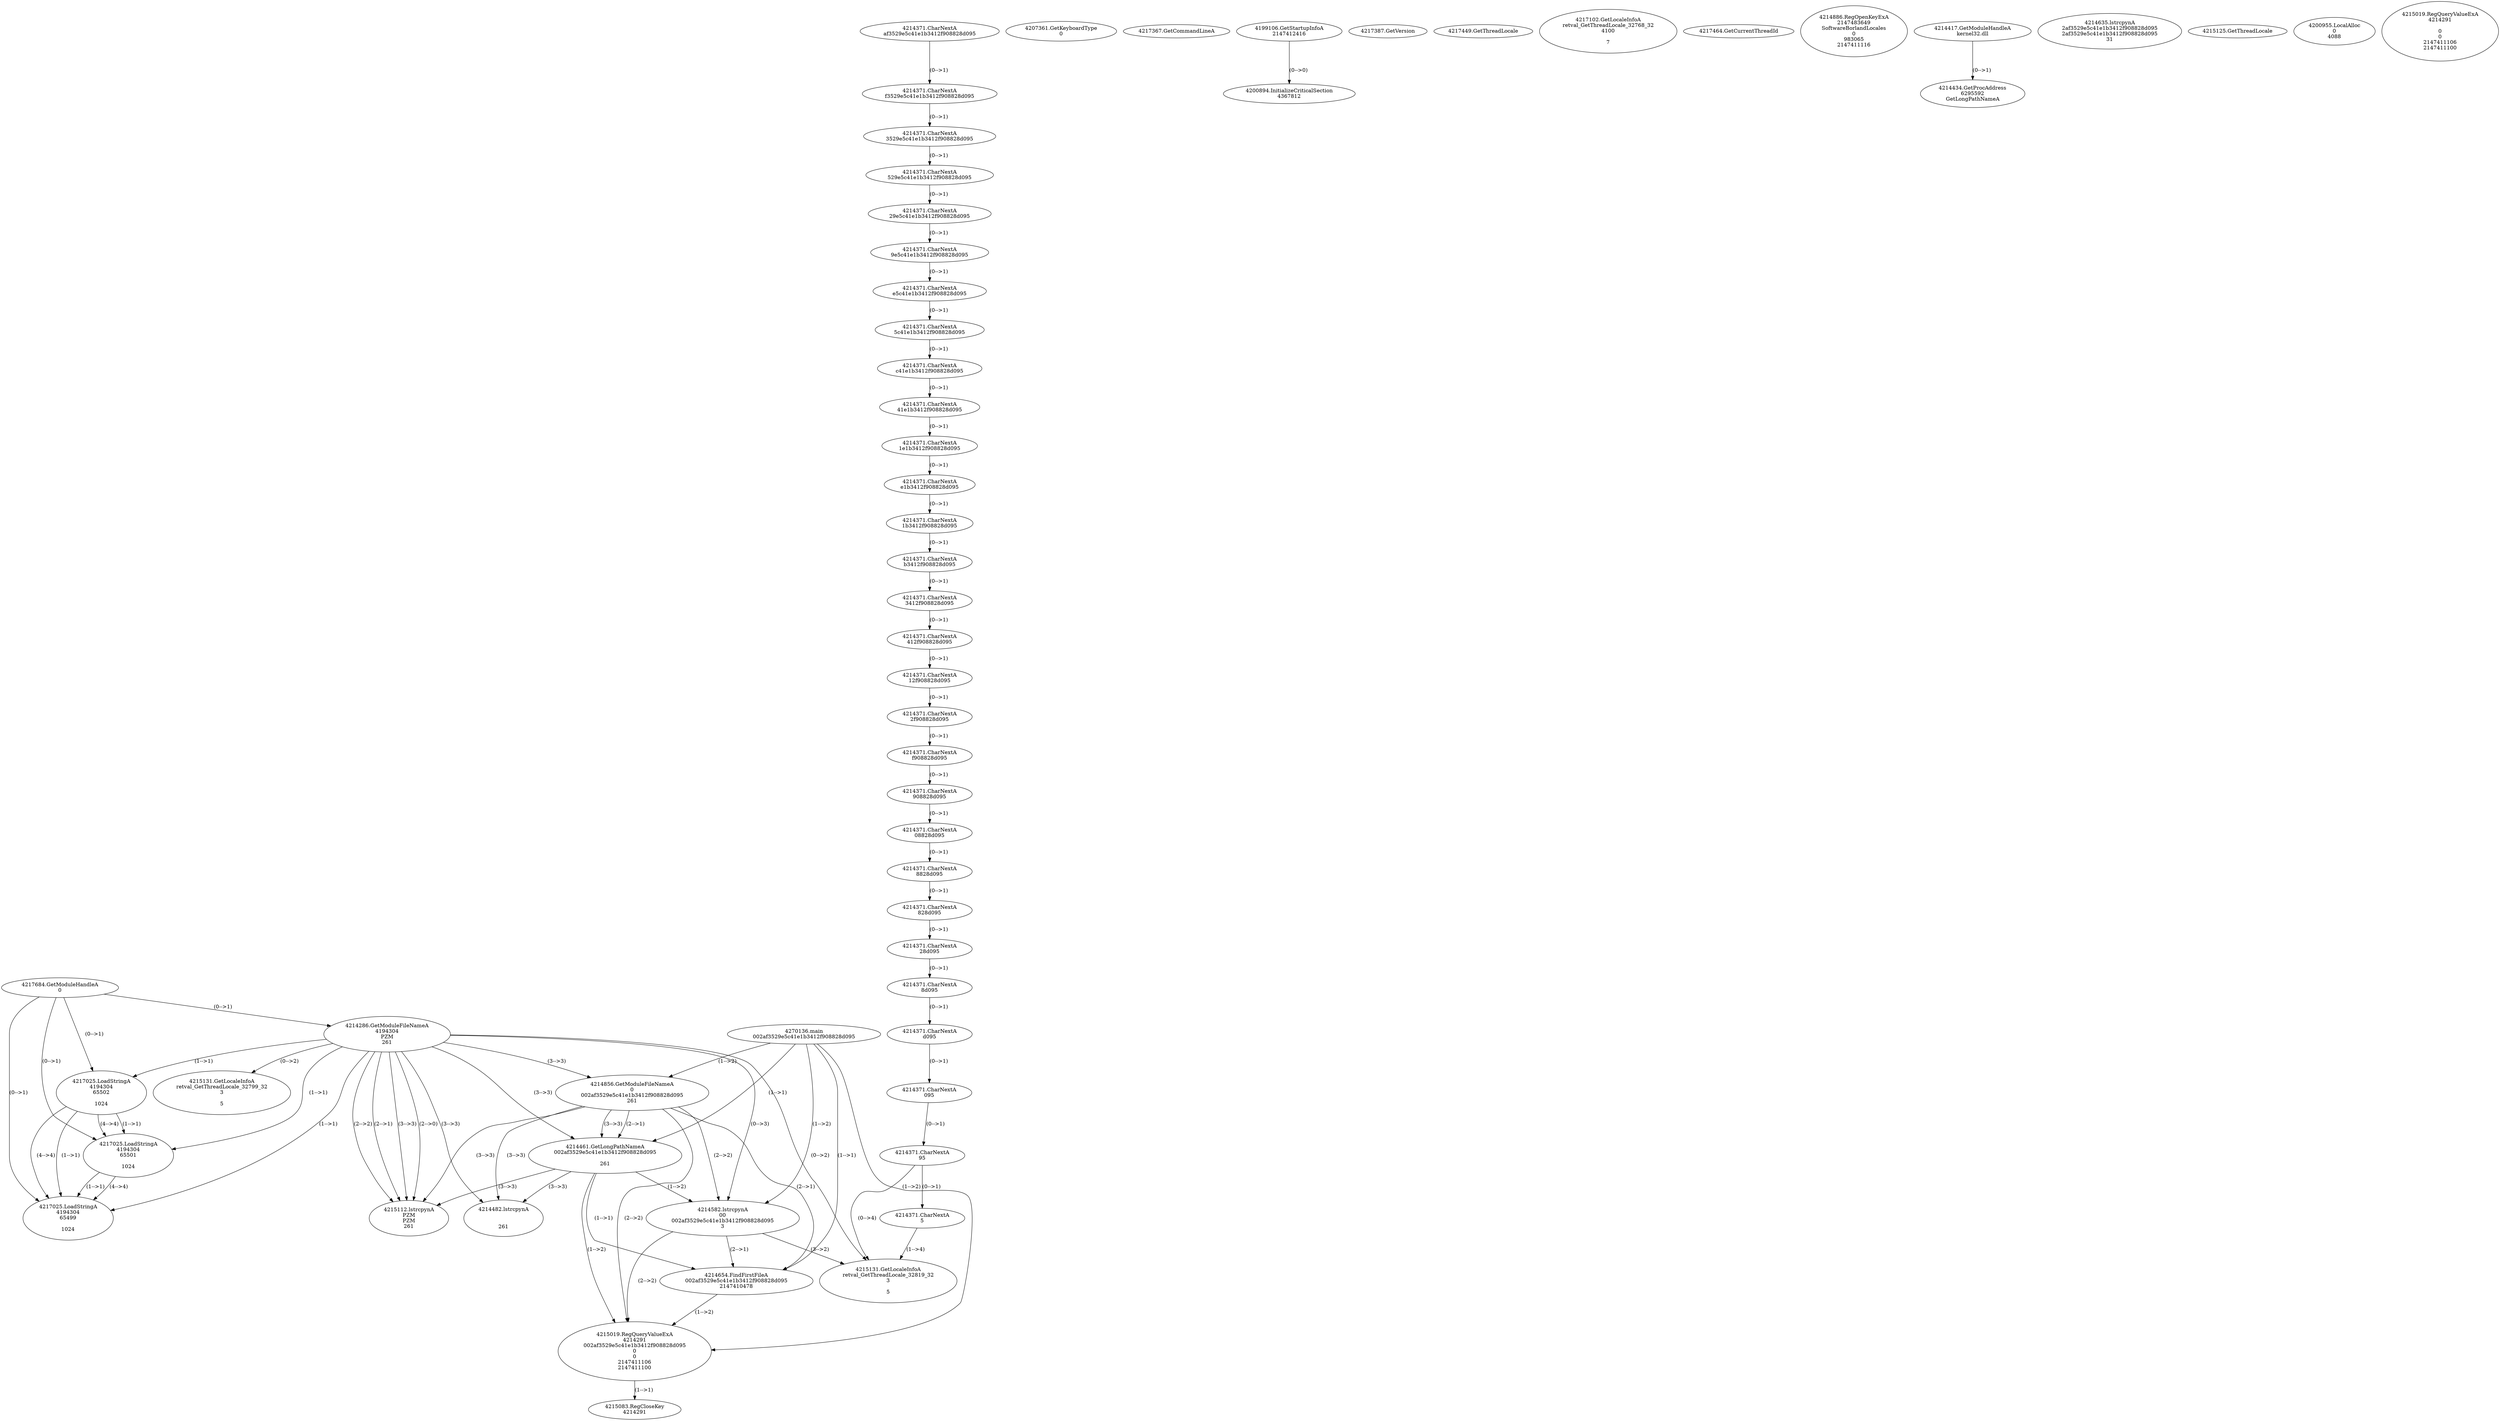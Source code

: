 // Global SCDG with merge call
digraph {
	0 [label="4270136.main
002af3529e5c41e1b3412f908828d095"]
	1 [label="4217684.GetModuleHandleA
0"]
	2 [label="4207361.GetKeyboardType
0"]
	3 [label="4217367.GetCommandLineA
"]
	4 [label="4199106.GetStartupInfoA
2147412416"]
	5 [label="4217387.GetVersion
"]
	6 [label="4217449.GetThreadLocale
"]
	7 [label="4217102.GetLocaleInfoA
retval_GetThreadLocale_32768_32
4100

7"]
	8 [label="4217464.GetCurrentThreadId
"]
	9 [label="4214286.GetModuleFileNameA
4194304
PZM
261"]
	1 -> 9 [label="(0-->1)"]
	10 [label="4214856.GetModuleFileNameA
0
002af3529e5c41e1b3412f908828d095
261"]
	0 -> 10 [label="(1-->2)"]
	9 -> 10 [label="(3-->3)"]
	11 [label="4214886.RegOpenKeyExA
2147483649
Software\Borland\Locales
0
983065
2147411116"]
	12 [label="4214417.GetModuleHandleA
kernel32.dll"]
	13 [label="4214434.GetProcAddress
6295592
GetLongPathNameA"]
	12 -> 13 [label="(0-->1)"]
	14 [label="4214461.GetLongPathNameA
002af3529e5c41e1b3412f908828d095

261"]
	0 -> 14 [label="(1-->1)"]
	10 -> 14 [label="(2-->1)"]
	9 -> 14 [label="(3-->3)"]
	10 -> 14 [label="(3-->3)"]
	15 [label="4214582.lstrcpynA
00
002af3529e5c41e1b3412f908828d095
3"]
	0 -> 15 [label="(1-->2)"]
	10 -> 15 [label="(2-->2)"]
	14 -> 15 [label="(1-->2)"]
	9 -> 15 [label="(0-->3)"]
	16 [label="4214371.CharNextA
af3529e5c41e1b3412f908828d095"]
	17 [label="4214371.CharNextA
f3529e5c41e1b3412f908828d095"]
	16 -> 17 [label="(0-->1)"]
	18 [label="4214371.CharNextA
3529e5c41e1b3412f908828d095"]
	17 -> 18 [label="(0-->1)"]
	19 [label="4214371.CharNextA
529e5c41e1b3412f908828d095"]
	18 -> 19 [label="(0-->1)"]
	20 [label="4214371.CharNextA
29e5c41e1b3412f908828d095"]
	19 -> 20 [label="(0-->1)"]
	21 [label="4214371.CharNextA
9e5c41e1b3412f908828d095"]
	20 -> 21 [label="(0-->1)"]
	22 [label="4214371.CharNextA
e5c41e1b3412f908828d095"]
	21 -> 22 [label="(0-->1)"]
	23 [label="4214371.CharNextA
5c41e1b3412f908828d095"]
	22 -> 23 [label="(0-->1)"]
	24 [label="4214371.CharNextA
c41e1b3412f908828d095"]
	23 -> 24 [label="(0-->1)"]
	25 [label="4214371.CharNextA
41e1b3412f908828d095"]
	24 -> 25 [label="(0-->1)"]
	26 [label="4214371.CharNextA
1e1b3412f908828d095"]
	25 -> 26 [label="(0-->1)"]
	27 [label="4214371.CharNextA
e1b3412f908828d095"]
	26 -> 27 [label="(0-->1)"]
	28 [label="4214371.CharNextA
1b3412f908828d095"]
	27 -> 28 [label="(0-->1)"]
	29 [label="4214371.CharNextA
b3412f908828d095"]
	28 -> 29 [label="(0-->1)"]
	30 [label="4214371.CharNextA
3412f908828d095"]
	29 -> 30 [label="(0-->1)"]
	31 [label="4214371.CharNextA
412f908828d095"]
	30 -> 31 [label="(0-->1)"]
	32 [label="4214371.CharNextA
12f908828d095"]
	31 -> 32 [label="(0-->1)"]
	33 [label="4214371.CharNextA
2f908828d095"]
	32 -> 33 [label="(0-->1)"]
	34 [label="4214371.CharNextA
f908828d095"]
	33 -> 34 [label="(0-->1)"]
	35 [label="4214371.CharNextA
908828d095"]
	34 -> 35 [label="(0-->1)"]
	36 [label="4214371.CharNextA
08828d095"]
	35 -> 36 [label="(0-->1)"]
	37 [label="4214371.CharNextA
8828d095"]
	36 -> 37 [label="(0-->1)"]
	38 [label="4214371.CharNextA
828d095"]
	37 -> 38 [label="(0-->1)"]
	39 [label="4214371.CharNextA
28d095"]
	38 -> 39 [label="(0-->1)"]
	40 [label="4214371.CharNextA
8d095"]
	39 -> 40 [label="(0-->1)"]
	41 [label="4214371.CharNextA
d095"]
	40 -> 41 [label="(0-->1)"]
	42 [label="4214371.CharNextA
095"]
	41 -> 42 [label="(0-->1)"]
	43 [label="4214371.CharNextA
95"]
	42 -> 43 [label="(0-->1)"]
	44 [label="4214371.CharNextA
5"]
	43 -> 44 [label="(0-->1)"]
	45 [label="4214635.lstrcpynA
2af3529e5c41e1b3412f908828d095
2af3529e5c41e1b3412f908828d095
31"]
	46 [label="4214654.FindFirstFileA
002af3529e5c41e1b3412f908828d095
2147410478"]
	0 -> 46 [label="(1-->1)"]
	10 -> 46 [label="(2-->1)"]
	14 -> 46 [label="(1-->1)"]
	15 -> 46 [label="(2-->1)"]
	47 [label="4215019.RegQueryValueExA
4214291
002af3529e5c41e1b3412f908828d095
0
0
2147411106
2147411100"]
	0 -> 47 [label="(1-->2)"]
	10 -> 47 [label="(2-->2)"]
	14 -> 47 [label="(1-->2)"]
	15 -> 47 [label="(2-->2)"]
	46 -> 47 [label="(1-->2)"]
	48 [label="4215083.RegCloseKey
4214291"]
	47 -> 48 [label="(1-->1)"]
	49 [label="4215112.lstrcpynA
PZM
PZM
261"]
	9 -> 49 [label="(2-->1)"]
	9 -> 49 [label="(2-->2)"]
	9 -> 49 [label="(3-->3)"]
	10 -> 49 [label="(3-->3)"]
	14 -> 49 [label="(3-->3)"]
	9 -> 49 [label="(2-->0)"]
	50 [label="4215125.GetThreadLocale
"]
	51 [label="4215131.GetLocaleInfoA
retval_GetThreadLocale_32819_32
3

5"]
	9 -> 51 [label="(0-->2)"]
	15 -> 51 [label="(3-->2)"]
	43 -> 51 [label="(0-->4)"]
	44 -> 51 [label="(1-->4)"]
	52 [label="4217025.LoadStringA
4194304
65502

1024"]
	1 -> 52 [label="(0-->1)"]
	9 -> 52 [label="(1-->1)"]
	53 [label="4217025.LoadStringA
4194304
65501

1024"]
	1 -> 53 [label="(0-->1)"]
	9 -> 53 [label="(1-->1)"]
	52 -> 53 [label="(1-->1)"]
	52 -> 53 [label="(4-->4)"]
	54 [label="4217025.LoadStringA
4194304
65499

1024"]
	1 -> 54 [label="(0-->1)"]
	9 -> 54 [label="(1-->1)"]
	52 -> 54 [label="(1-->1)"]
	53 -> 54 [label="(1-->1)"]
	52 -> 54 [label="(4-->4)"]
	53 -> 54 [label="(4-->4)"]
	55 [label="4200894.InitializeCriticalSection
4367812"]
	4 -> 55 [label="(0-->0)"]
	56 [label="4200955.LocalAlloc
0
4088"]
	57 [label="4214482.lstrcpynA


261"]
	9 -> 57 [label="(3-->3)"]
	10 -> 57 [label="(3-->3)"]
	14 -> 57 [label="(3-->3)"]
	58 [label="4215019.RegQueryValueExA
4214291

0
0
2147411106
2147411100"]
	59 [label="4215131.GetLocaleInfoA
retval_GetThreadLocale_32799_32
3

5"]
	9 -> 59 [label="(0-->2)"]
}
